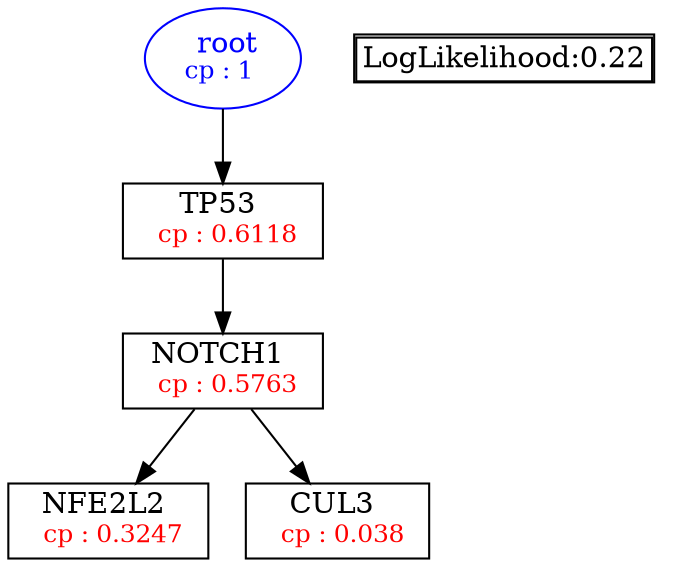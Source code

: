 digraph tree {
    "root" [label=<<font color='Blue'> root</font><br/><font color='Blue' POINT-SIZE='12'>cp : 1 </font>>, shape=oval, color=Blue];
    "S2" [label =<TP53 <br/> <font color='Red' POINT-SIZE='12'> cp : 0.6118 </font>>, shape=box];
    "S1" [label =<NOTCH1 <br/> <font color='Red' POINT-SIZE='12'> cp : 0.5763 </font>>, shape=box];
    "S3" [label =<NFE2L2 <br/> <font color='Red' POINT-SIZE='12'> cp : 0.3247 </font>>, shape=box];
    "S4" [label =<CUL3 <br/> <font color='Red' POINT-SIZE='12'> cp : 0.038 </font>>, shape=box];
    "root" -> "S2";
    "S2" -> "S1";
    "S1" -> "S3";
    "S1" -> "S4";

    node[shape=plaintext]
    fontsize="10"
    struct1 [label=
    <<TABLE BORDER="1" CELLBORDER="1" CELLSPACING="0" >
    <TR><TD ALIGN="LEFT">LogLikelihood:0.22</TD></TR>
    </TABLE>>];

}
